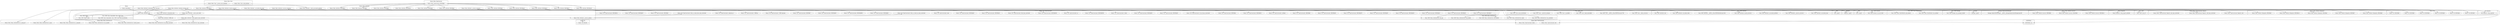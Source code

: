 digraph {
graph [overlap=false]
subgraph cluster_Sub_Exporter {
	label="Sub::Exporter";
	"Sub::Exporter::setup_exporter";
}
subgraph cluster_Class_MOP_Object {
	label="Class::MOP::Object";
	"Class::MOP::Object::meta";
}
subgraph cluster_warnings {
	label="warnings";
	"warnings::import";
}
subgraph cluster_base {
	label="base";
	"base::import";
}
subgraph cluster_Moose_Exporter {
	label="Moose::Exporter";
	"Moose::Exporter::setup_import_methods";
}
subgraph cluster_strict {
	label="strict";
	"strict::import";
}
subgraph cluster_Moose_Util {
	label="Moose::Util";
	"Moose::Util::BEGIN@7";
	"Moose::Util::BEGIN@3";
	"Moose::Util::BEGIN@9";
	"Moose::Util::BEGIN@4";
	"Moose::Util::BEGIN@6";
	"Moose::Util::BEGIN@8";
}
subgraph cluster_Class_MOP_Instance {
	label="Class::MOP::Instance";
	"Class::MOP::Instance::set_slot_value";
}
subgraph cluster_Class_MOP_Class {
	label="Class::MOP::Class";
	"Class::MOP::Class::is_mutable";
	"Class::MOP::Class::__ANON__[Class/MOP/Class.pm:720]";
	"Class::MOP::Class::get_all_attributes";
	"Class::MOP::Class::_construct_instance";
	"Class::MOP::Class::make_immutable";
	"Class::MOP::Class::_inline_accessors";
}
subgraph cluster_Class_MOP_Mixin_HasMethods {
	label="Class::MOP::Mixin::HasMethods";
	"Class::MOP::Mixin::HasMethods::has_method";
	"Class::MOP::Mixin::HasMethods::get_method";
}
subgraph cluster_Class_MOP {
	label="Class::MOP";
	"Class::MOP::class_of";
}
subgraph cluster_Moose_Util_TypeConstraints {
	label="Moose::Util::TypeConstraints";
	"Moose::Util::TypeConstraints::BEGIN@39";
	"Moose::Util::TypeConstraints::BEGIN@676";
	"Moose::Util::TypeConstraints::BEGIN@28";
	"Moose::Util::TypeConstraints::BEGIN@6";
	"Moose::Util::TypeConstraints::subtype";
	"Moose::Util::TypeConstraints::BEGIN@35";
	"Moose::Util::TypeConstraints::BEGIN@4";
	"Moose::Util::TypeConstraints::list_all_type_constraints";
	"Moose::Util::TypeConstraints::BEGIN@30";
	"Moose::Util::TypeConstraints::BEGIN@36";
	"Moose::Util::TypeConstraints::where";
	"Moose::Util::TypeConstraints::BEGIN@596";
	"Moose::Util::TypeConstraints::as";
	"Moose::Util::TypeConstraints::BEGIN@649";
	"Moose::Util::TypeConstraints::find_type_constraint";
	"Moose::Util::TypeConstraints::BEGIN@32";
	"Moose::Util::TypeConstraints::BEGIN@40";
	"Moose::Util::TypeConstraints::type";
	"Moose::Util::TypeConstraints::BEGIN@66";
	"Moose::Util::TypeConstraints::BEGIN@660";
	"Moose::Util::TypeConstraints::BEGIN@38";
	"Moose::Util::TypeConstraints::BEGIN@7";
	"Moose::Util::TypeConstraints::find_or_create_isa_type_constraint";
	"Moose::Util::TypeConstraints::CORE:regcomp";
	"Moose::Util::TypeConstraints::CORE:qr";
	"Moose::Util::TypeConstraints::optimize_as";
	"Moose::Util::TypeConstraints::BEGIN@5";
	"Moose::Util::TypeConstraints::BEGIN@33";
	"Moose::Util::TypeConstraints::BEGIN@34";
	"Moose::Util::TypeConstraints::BEGIN@37";
	"Moose::Util::TypeConstraints::find_or_create_does_type_constraint";
	"Moose::Util::TypeConstraints::BEGIN@29";
	"Moose::Util::TypeConstraints::BEGIN@31";
	"Moose::Util::TypeConstraints::BEGIN@655";
}
subgraph cluster_Moose {
	label="Moose";
	"Moose::BEGIN@21";
}
subgraph cluster_Exporter {
	label="Exporter";
	"Exporter::import";
}
subgraph cluster_Class_MOP_Class_Immutable_Class_MOP_Class {
	label="Class::MOP::Class::Immutable::Class::MOP::Class";
	"Class::MOP::Class::Immutable::Class::MOP::Class::get_all_attributes";
}
subgraph cluster_Class_MOP_Attribute {
	label="Class::MOP::Attribute";
	"Class::MOP::Attribute::__ANON__[Class/MOP/Attribute.pm:342]";
	"Class::MOP::Attribute::_process_accessors";
	"Class::MOP::Attribute::set_initial_value";
	"Class::MOP::Attribute::new";
	"Class::MOP::Attribute::install_accessors";
	"Class::MOP::Attribute::associated_methods";
	"Class::MOP::Attribute::associated_class";
}
subgraph cluster_Moose_Meta_TypeConstraint_Registry {
	label="Moose::Meta::TypeConstraint::Registry";
	"Moose::Meta::TypeConstraint::Registry::new";
	"Moose::Meta::TypeConstraint::Registry::add_type_constraint";
	"Moose::Meta::TypeConstraint::Registry::get_type_constraint";
}
subgraph cluster_Moose_Meta_Mixin_AttributeCore {
	label="Moose::Meta::Mixin::AttributeCore";
	"Moose::Meta::Mixin::AttributeCore::type_constraint";
	"Moose::Meta::Mixin::AttributeCore::is_required";
	"Moose::Meta::Mixin::AttributeCore::is_weak_ref";
	"Moose::Meta::Mixin::AttributeCore::should_coerce";
	"Moose::Meta::Mixin::AttributeCore::has_type_constraint";
	"Moose::Meta::Mixin::AttributeCore::has_handles";
	"Moose::Meta::Mixin::AttributeCore::is_lazy";
}
subgraph cluster_Class_MOP_Package {
	label="Class::MOP::Package";
	"Class::MOP::Package::has_package_symbol";
}
subgraph cluster_Package_DeprecationManager {
	label="Package::DeprecationManager";
	"Package::DeprecationManager::__ANON__[Package/DeprecationManager.pm:60]";
}
subgraph cluster_Scalar_Util {
	label="Scalar::Util";
	"Scalar::Util::blessed";
}
subgraph cluster_UNIVERSAL {
	label="UNIVERSAL";
	"UNIVERSAL::isa";
}
subgraph cluster_Moose_Meta_Class {
	label="Moose::Meta::Class";
	"Moose::Meta::Class::_process_new_attribute";
	"Moose::Meta::Class::add_attribute";
}
subgraph cluster_Moose_Meta_Attribute {
	label="Moose::Meta::Attribute";
	"Moose::Meta::Attribute::BEGIN@21";
	"Moose::Meta::Attribute::BEGIN@7";
	"Moose::Meta::Attribute::_process_options";
	"Moose::Meta::Attribute::BEGIN@4";
	"Moose::Meta::Attribute::_set_initial_slot_value";
	"Moose::Meta::Attribute::BEGIN@9";
	"Moose::Meta::Attribute::new";
	"Moose::Meta::Attribute::_process_accessors";
	"Moose::Meta::Attribute::BEGIN@5";
	"Moose::Meta::Attribute::CORE:sort";
	"Moose::Meta::Attribute::BEGIN@15";
	"Moose::Meta::Attribute::BEGIN@8";
	"Moose::Meta::Attribute::install_accessors";
	"Moose::Meta::Attribute::BEGIN@16";
	"Moose::Meta::Attribute::verify_against_type_constraint";
	"Moose::Meta::Attribute::interpolate_class";
	"Moose::Meta::Attribute::accessor_metaclass";
	"Moose::Meta::Attribute::BEGIN@19";
	"Moose::Meta::Attribute::initialize_instance_slot";
	"Moose::Meta::Attribute::BEGIN@10";
	"Moose::Meta::Attribute::BEGIN@17";
	"Moose::Meta::Attribute::interpolate_class_and_new";
	"Moose::Meta::Attribute::_check_associated_methods";
	"Moose::Meta::Attribute::_coerce_and_verify";
	"Moose::Meta::Attribute::BEGIN@18";
}
subgraph cluster_Class_MOP_Mixin_AttributeCore {
	label="Class::MOP::Mixin::AttributeCore";
	"Class::MOP::Mixin::AttributeCore::has_default";
	"Class::MOP::Mixin::AttributeCore::name";
	"Class::MOP::Mixin::AttributeCore::init_arg";
	"Class::MOP::Mixin::AttributeCore::has_builder";
	"Class::MOP::Mixin::AttributeCore::has_initializer";
}
subgraph cluster_Moose_Meta_Method_Accessor {
	label="Moose::Meta::Method::Accessor";
	"Moose::Meta::Method::Accessor::BEGIN@11";
	"Moose::Meta::Method::Accessor::BEGIN@4";
	"Moose::Meta::Method::Accessor::BEGIN@5";
}
subgraph cluster_Moose_Meta_TypeConstraint {
	label="Moose::Meta::TypeConstraint";
	"Moose::Meta::TypeConstraint::check";
	"Moose::Meta::TypeConstraint::new";
}
subgraph cluster_Moose_Meta_Method_Delegation {
	label="Moose::Meta::Method::Delegation";
	"Moose::Meta::Method::Delegation::BEGIN@8";
	"Moose::Meta::Method::Delegation::BEGIN@7";
	"Moose::Meta::Method::Delegation::BEGIN@4";
	"Moose::Meta::Method::Delegation::BEGIN@14";
	"Moose::Meta::Method::Delegation::BEGIN@5";
}
subgraph cluster_Moose_Meta_TypeCoercion {
	label="Moose::Meta::TypeCoercion";
	"Moose::Meta::TypeCoercion::BEGIN@8";
}
"Moose::Meta::Attribute::initialize_instance_slot" -> "Class::MOP::Mixin::AttributeCore::has_default";
"Moose::Meta::Attribute::BEGIN@17" -> "Moose::Meta::Method::Delegation::BEGIN@4";
"Moose::Meta::Attribute::interpolate_class_and_new" -> "Moose::Meta::Attribute::interpolate_class";
"Moose::Meta::Attribute::BEGIN@17" -> "Moose::Meta::Method::Delegation::BEGIN@8";
"Moose::Meta::Attribute::initialize_instance_slot" -> "Moose::Meta::Mixin::AttributeCore::is_lazy";
"Moose::Meta::Attribute::BEGIN@9" -> "Exporter::import";
"Moose::Meta::Attribute::BEGIN@7" -> "Exporter::import";
"Moose::Meta::Attribute::BEGIN@8" -> "Exporter::import";
"Moose::Meta::Attribute::BEGIN@19" -> "Moose::Util::TypeConstraints::where";
"Moose::Meta::Class::add_attribute" -> "Moose::Meta::Attribute::_check_associated_methods";
"Moose::Meta::Attribute::BEGIN@19" -> "Moose::Util::TypeConstraints::find_type_constraint";
"Moose::Meta::Attribute::BEGIN@16" -> "Moose::Meta::Method::Accessor::BEGIN@11";
"Moose::Meta::TypeCoercion::BEGIN@8" -> "Moose::Meta::Attribute::BEGIN@7";
"Moose::Meta::Attribute::BEGIN@19" -> "Moose::Util::TypeConstraints::BEGIN@38";
"Class::MOP::Attribute::install_accessors" -> "Moose::Meta::Attribute::_process_accessors";
"Moose::Meta::Attribute::BEGIN@19" -> "Class::MOP::Class::is_mutable";
"Moose::Meta::Attribute::BEGIN@19" -> "Moose::Util::TypeConstraints::BEGIN@5";
"Class::MOP::Attribute::__ANON__[Class/MOP/Attribute.pm:342]" -> "Moose::Meta::Attribute::accessor_metaclass";
"Moose::Meta::Class::_process_new_attribute" -> "Moose::Meta::Attribute::interpolate_class_and_new";
"Moose::Meta::Attribute::BEGIN@19" -> "Moose::Util::TypeConstraints::BEGIN@39";
"Moose::Meta::Attribute::new" -> "Class::MOP::Class::get_all_attributes";
"Moose::Meta::Attribute::_set_initial_slot_value" -> "Class::MOP::Instance::set_slot_value";
"Moose::Meta::Attribute::_process_options" -> "Scalar::Util::blessed";
"Moose::Meta::Attribute::BEGIN@15" -> "Package::DeprecationManager::__ANON__[Package/DeprecationManager.pm:60]";
"Moose::Meta::Attribute::BEGIN@19" -> "Moose::Util::TypeConstraints::as";
"Moose::Meta::Attribute::_process_options" -> "Moose::Util::TypeConstraints::find_or_create_isa_type_constraint";
"Moose::Meta::Attribute::new" -> "Class::MOP::Object::meta";
"Moose::Meta::TypeCoercion::BEGIN@8" -> "Moose::Meta::Attribute::BEGIN@8";
"Moose::Meta::Attribute::BEGIN@19" -> "Moose::Util::TypeConstraints::CORE:regcomp";
"Moose::Meta::Attribute::BEGIN@19" -> "Moose::Util::TypeConstraints::BEGIN@37";
"Moose::Meta::Attribute::initialize_instance_slot" -> "Class::MOP::Mixin::AttributeCore::has_builder";
"Moose::Meta::Attribute::BEGIN@18" -> "Moose::Util::BEGIN@6";
"Moose::Meta::Attribute::BEGIN@17" -> "Moose::Meta::Method::Delegation::BEGIN@5";
"Moose::Meta::Attribute::BEGIN@19" -> "Class::MOP::class_of";
"Moose::Meta::Attribute::BEGIN@19" -> "Moose::Util::TypeConstraints::BEGIN@6";
"Moose::Meta::Attribute::BEGIN@19" -> "Moose::Exporter::setup_import_methods";
"Moose::Meta::Attribute::_process_accessors" -> "Class::MOP::Package::has_package_symbol";
"Moose::Meta::Attribute::BEGIN@19" -> "Moose::Util::TypeConstraints::subtype";
"Moose::Meta::Attribute::BEGIN@19" -> "Moose::Util::TypeConstraints::BEGIN@35";
"Moose::Meta::Attribute::BEGIN@19" -> "Moose::Util::TypeConstraints::list_all_type_constraints";
"Moose::Meta::Attribute::_process_accessors" -> "Class::MOP::Mixin::HasMethods::has_method";
"Moose::Meta::Attribute::BEGIN@19" -> "Moose::Util::TypeConstraints::BEGIN@596";
"Moose::Meta::Attribute::BEGIN@19" -> "Moose::Util::TypeConstraints::type";
"Moose::Meta::Attribute::BEGIN@19" -> "Moose::Util::TypeConstraints::BEGIN@66";
"Moose::Meta::Attribute::BEGIN@17" -> "Moose::Meta::Method::Delegation::BEGIN@7";
"Moose::BEGIN@21" -> "Moose::Meta::Attribute::new";
"Moose::Meta::Attribute::interpolate_class_and_new" -> "Moose::Meta::Attribute::new";
"Moose::Meta::Attribute::BEGIN@21" -> "base::import";
"Moose::Meta::Attribute::BEGIN@5" -> "warnings::import";
"Moose::Meta::Attribute::BEGIN@19" -> "Moose::Meta::TypeConstraint::Registry::get_type_constraint";
"Moose::Meta::Attribute::BEGIN@19" -> "Moose::Util::TypeConstraints::BEGIN@29";
"Moose::Meta::Attribute::BEGIN@19" -> "Moose::Util::TypeConstraints::BEGIN@31";
"Moose::Meta::TypeCoercion::BEGIN@8" -> "Moose::Meta::Attribute::BEGIN@4";
"Moose::Meta::Attribute::BEGIN@19" -> "Moose::Util::TypeConstraints::BEGIN@676";
"Moose::Meta::Attribute::initialize_instance_slot" -> "Moose::Meta::Mixin::AttributeCore::is_required";
"Moose::Meta::TypeCoercion::BEGIN@8" -> "Moose::Meta::Attribute::BEGIN@16";
"Moose::Meta::TypeCoercion::BEGIN@8" -> "Moose::Meta::Attribute::BEGIN@19";
"Moose::Meta::Attribute::install_accessors" -> "Class::MOP::Attribute::install_accessors";
"Moose::Meta::Attribute::BEGIN@19" -> "Moose::Util::TypeConstraints::BEGIN@40";
"Moose::Meta::Attribute::BEGIN@19" -> "Moose::Util::TypeConstraints::BEGIN@7";
"Moose::Meta::Attribute::_check_associated_methods" -> "Class::MOP::Attribute::associated_methods";
"Moose::Meta::Attribute::new" -> "Moose::Meta::Attribute::CORE:sort";
"Moose::Meta::Attribute::initialize_instance_slot" -> "Class::MOP::Attribute::set_initial_value";
"Moose::Meta::Attribute::install_accessors" -> "Moose::Meta::Mixin::AttributeCore::has_handles";
"Moose::Meta::Attribute::BEGIN@19" -> "Moose::Util::TypeConstraints::BEGIN@34";
"Moose::Meta::Attribute::initialize_instance_slot" -> "Moose::Meta::Attribute::_coerce_and_verify";
"Moose::Meta::Attribute::BEGIN@4" -> "strict::import";
"Moose::Meta::Attribute::BEGIN@19" -> "Moose::Util::TypeConstraints::BEGIN@655";
"Moose::Meta::TypeCoercion::BEGIN@8" -> "Moose::Meta::Attribute::BEGIN@9";
"Moose::Meta::Attribute::verify_against_type_constraint" -> "Moose::Meta::Mixin::AttributeCore::has_type_constraint";
"Moose::Meta::Attribute::_coerce_and_verify" -> "Moose::Meta::Mixin::AttributeCore::has_type_constraint";
"Moose::Meta::Attribute::BEGIN@18" -> "Moose::Util::BEGIN@7";
"Moose::Meta::Attribute::BEGIN@19" -> "Moose::Util::TypeConstraints::BEGIN@36";
"Moose::Meta::TypeCoercion::BEGIN@8" -> "Moose::Meta::Attribute::BEGIN@10";
"Moose::Meta::Attribute::BEGIN@19" -> "Moose::Meta::TypeConstraint::Registry::new";
"Moose::Meta::Attribute::BEGIN@18" -> "Moose::Util::BEGIN@3";
"Moose::Meta::Attribute::initialize_instance_slot" -> "Class::MOP::Mixin::AttributeCore::init_arg";
"Moose::Meta::Attribute::new" -> "Class::MOP::Mixin::AttributeCore::init_arg";
"Moose::Meta::Attribute::BEGIN@19" -> "Moose::Util::TypeConstraints::BEGIN@660";
"Moose::Meta::Attribute::verify_against_type_constraint" -> "Moose::Meta::TypeConstraint::check";
"Moose::Meta::Attribute::BEGIN@19" -> "Moose::Util::TypeConstraints::CORE:qr";
"Class::MOP::Class::_construct_instance" -> "Moose::Meta::Attribute::initialize_instance_slot";
"Moose::Meta::Attribute::BEGIN@18" -> "Moose::Util::BEGIN@9";
"Moose::Meta::Attribute::BEGIN@16" -> "Moose::Meta::Method::Accessor::BEGIN@5";
"Moose::Meta::Attribute::_process_accessors" -> "Class::MOP::Mixin::HasMethods::get_method";
"Moose::Meta::Attribute::_process_accessors" -> "Class::MOP::Attribute::_process_accessors";
"Moose::Meta::TypeCoercion::BEGIN@8" -> "Moose::Meta::Attribute::BEGIN@21";
"Moose::Meta::TypeCoercion::BEGIN@8" -> "Moose::Meta::Attribute::BEGIN@15";
"Moose::Meta::Attribute::BEGIN@19" -> "Moose::Meta::TypeConstraint::new";
"Moose::Meta::Attribute::BEGIN@19" -> "Moose::Util::TypeConstraints::BEGIN@649";
"Moose::Meta::Attribute::verify_against_type_constraint" -> "Moose::Meta::Mixin::AttributeCore::type_constraint";
"Moose::Meta::TypeCoercion::BEGIN@8" -> "Moose::Meta::Attribute::BEGIN@5";
"Moose::Meta::Attribute::BEGIN@19" -> "Moose::Util::TypeConstraints::BEGIN@33";
"Moose::Meta::TypeCoercion::BEGIN@8" -> "Moose::Meta::Attribute::BEGIN@17";
"Moose::Meta::Attribute::new" -> "Class::MOP::Class::Immutable::Class::MOP::Class::get_all_attributes";
"Moose::Meta::Attribute::new" -> "Moose::Meta::Attribute::_process_options";
"Moose::Meta::Attribute::BEGIN@19" -> "Class::MOP::Class::make_immutable";
"Moose::Meta::Attribute::BEGIN@18" -> "Moose::Util::BEGIN@8";
"Moose::Meta::Attribute::BEGIN@19" -> "Moose::Util::TypeConstraints::BEGIN@4";
"Moose::Meta::Attribute::BEGIN@19" -> "Moose::Util::TypeConstraints::BEGIN@30";
"Moose::Meta::Attribute::BEGIN@19" -> "Moose::Meta::TypeConstraint::Registry::add_type_constraint";
"Moose::Meta::Attribute::BEGIN@18" -> "Sub::Exporter::setup_exporter";
"Moose::Meta::Attribute::_set_initial_slot_value" -> "Class::MOP::Mixin::AttributeCore::has_initializer";
"Moose::Meta::Attribute::_process_options" -> "UNIVERSAL::isa";
"Moose::Meta::Attribute::_process_accessors" -> "UNIVERSAL::isa";
"Moose::Meta::Attribute::BEGIN@19" -> "Moose::Util::TypeConstraints::optimize_as";
"Moose::Meta::Attribute::_process_accessors" -> "Class::MOP::Attribute::associated_class";
"Moose::Meta::Attribute::_coerce_and_verify" -> "Moose::Meta::Attribute::verify_against_type_constraint";
"Moose::Meta::Attribute::BEGIN@16" -> "Moose::Meta::Method::Accessor::BEGIN@4";
"Moose::Meta::Attribute::_coerce_and_verify" -> "Moose::Meta::Mixin::AttributeCore::should_coerce";
"Moose::Meta::Attribute::BEGIN@19" -> "Moose::Util::TypeConstraints::BEGIN@28";
"Moose::Meta::Attribute::new" -> "Class::MOP::Attribute::new";
"Moose::Meta::Attribute::_set_initial_slot_value" -> "Class::MOP::Mixin::AttributeCore::name";
"Moose::Meta::Attribute::BEGIN@17" -> "Moose::Meta::Method::Delegation::BEGIN@14";
"Moose::Meta::Attribute::BEGIN@19" -> "Moose::Util::TypeConstraints::BEGIN@32";
"Moose::Meta::Attribute::initialize_instance_slot" -> "Moose::Meta::Mixin::AttributeCore::is_weak_ref";
"Class::MOP::Attribute::set_initial_value" -> "Moose::Meta::Attribute::_set_initial_slot_value";
"Class::MOP::Class::__ANON__[Class/MOP/Class.pm:720]" -> "Moose::Meta::Attribute::install_accessors";
"Class::MOP::Class::_inline_accessors" -> "Moose::Meta::Attribute::install_accessors";
"Moose::Meta::TypeCoercion::BEGIN@8" -> "Moose::Meta::Attribute::BEGIN@18";
"Moose::Meta::Attribute::_process_options" -> "Moose::Util::TypeConstraints::find_or_create_does_type_constraint";
"Moose::Meta::Attribute::BEGIN@18" -> "Moose::Util::BEGIN@4";
}
